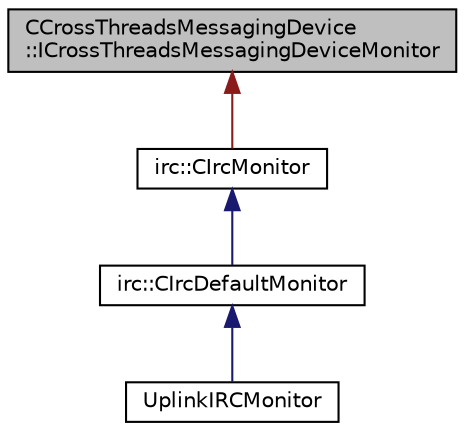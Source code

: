 digraph "CCrossThreadsMessagingDevice::ICrossThreadsMessagingDeviceMonitor"
{
 // LATEX_PDF_SIZE
  edge [fontname="Helvetica",fontsize="10",labelfontname="Helvetica",labelfontsize="10"];
  node [fontname="Helvetica",fontsize="10",shape=record];
  Node1 [label="CCrossThreadsMessagingDevice\l::ICrossThreadsMessagingDeviceMonitor",height=0.2,width=0.4,color="black", fillcolor="grey75", style="filled", fontcolor="black",tooltip=" "];
  Node1 -> Node2 [dir="back",color="firebrick4",fontsize="10",style="solid"];
  Node2 [label="irc::CIrcMonitor",height=0.2,width=0.4,color="black", fillcolor="white", style="filled",URL="$classirc_1_1CIrcMonitor.html",tooltip=" "];
  Node2 -> Node3 [dir="back",color="midnightblue",fontsize="10",style="solid"];
  Node3 [label="irc::CIrcDefaultMonitor",height=0.2,width=0.4,color="black", fillcolor="white", style="filled",URL="$classirc_1_1CIrcDefaultMonitor.html",tooltip=" "];
  Node3 -> Node4 [dir="back",color="midnightblue",fontsize="10",style="solid"];
  Node4 [label="UplinkIRCMonitor",height=0.2,width=0.4,color="black", fillcolor="white", style="filled",URL="$classUplinkIRCMonitor.html",tooltip=" "];
}

